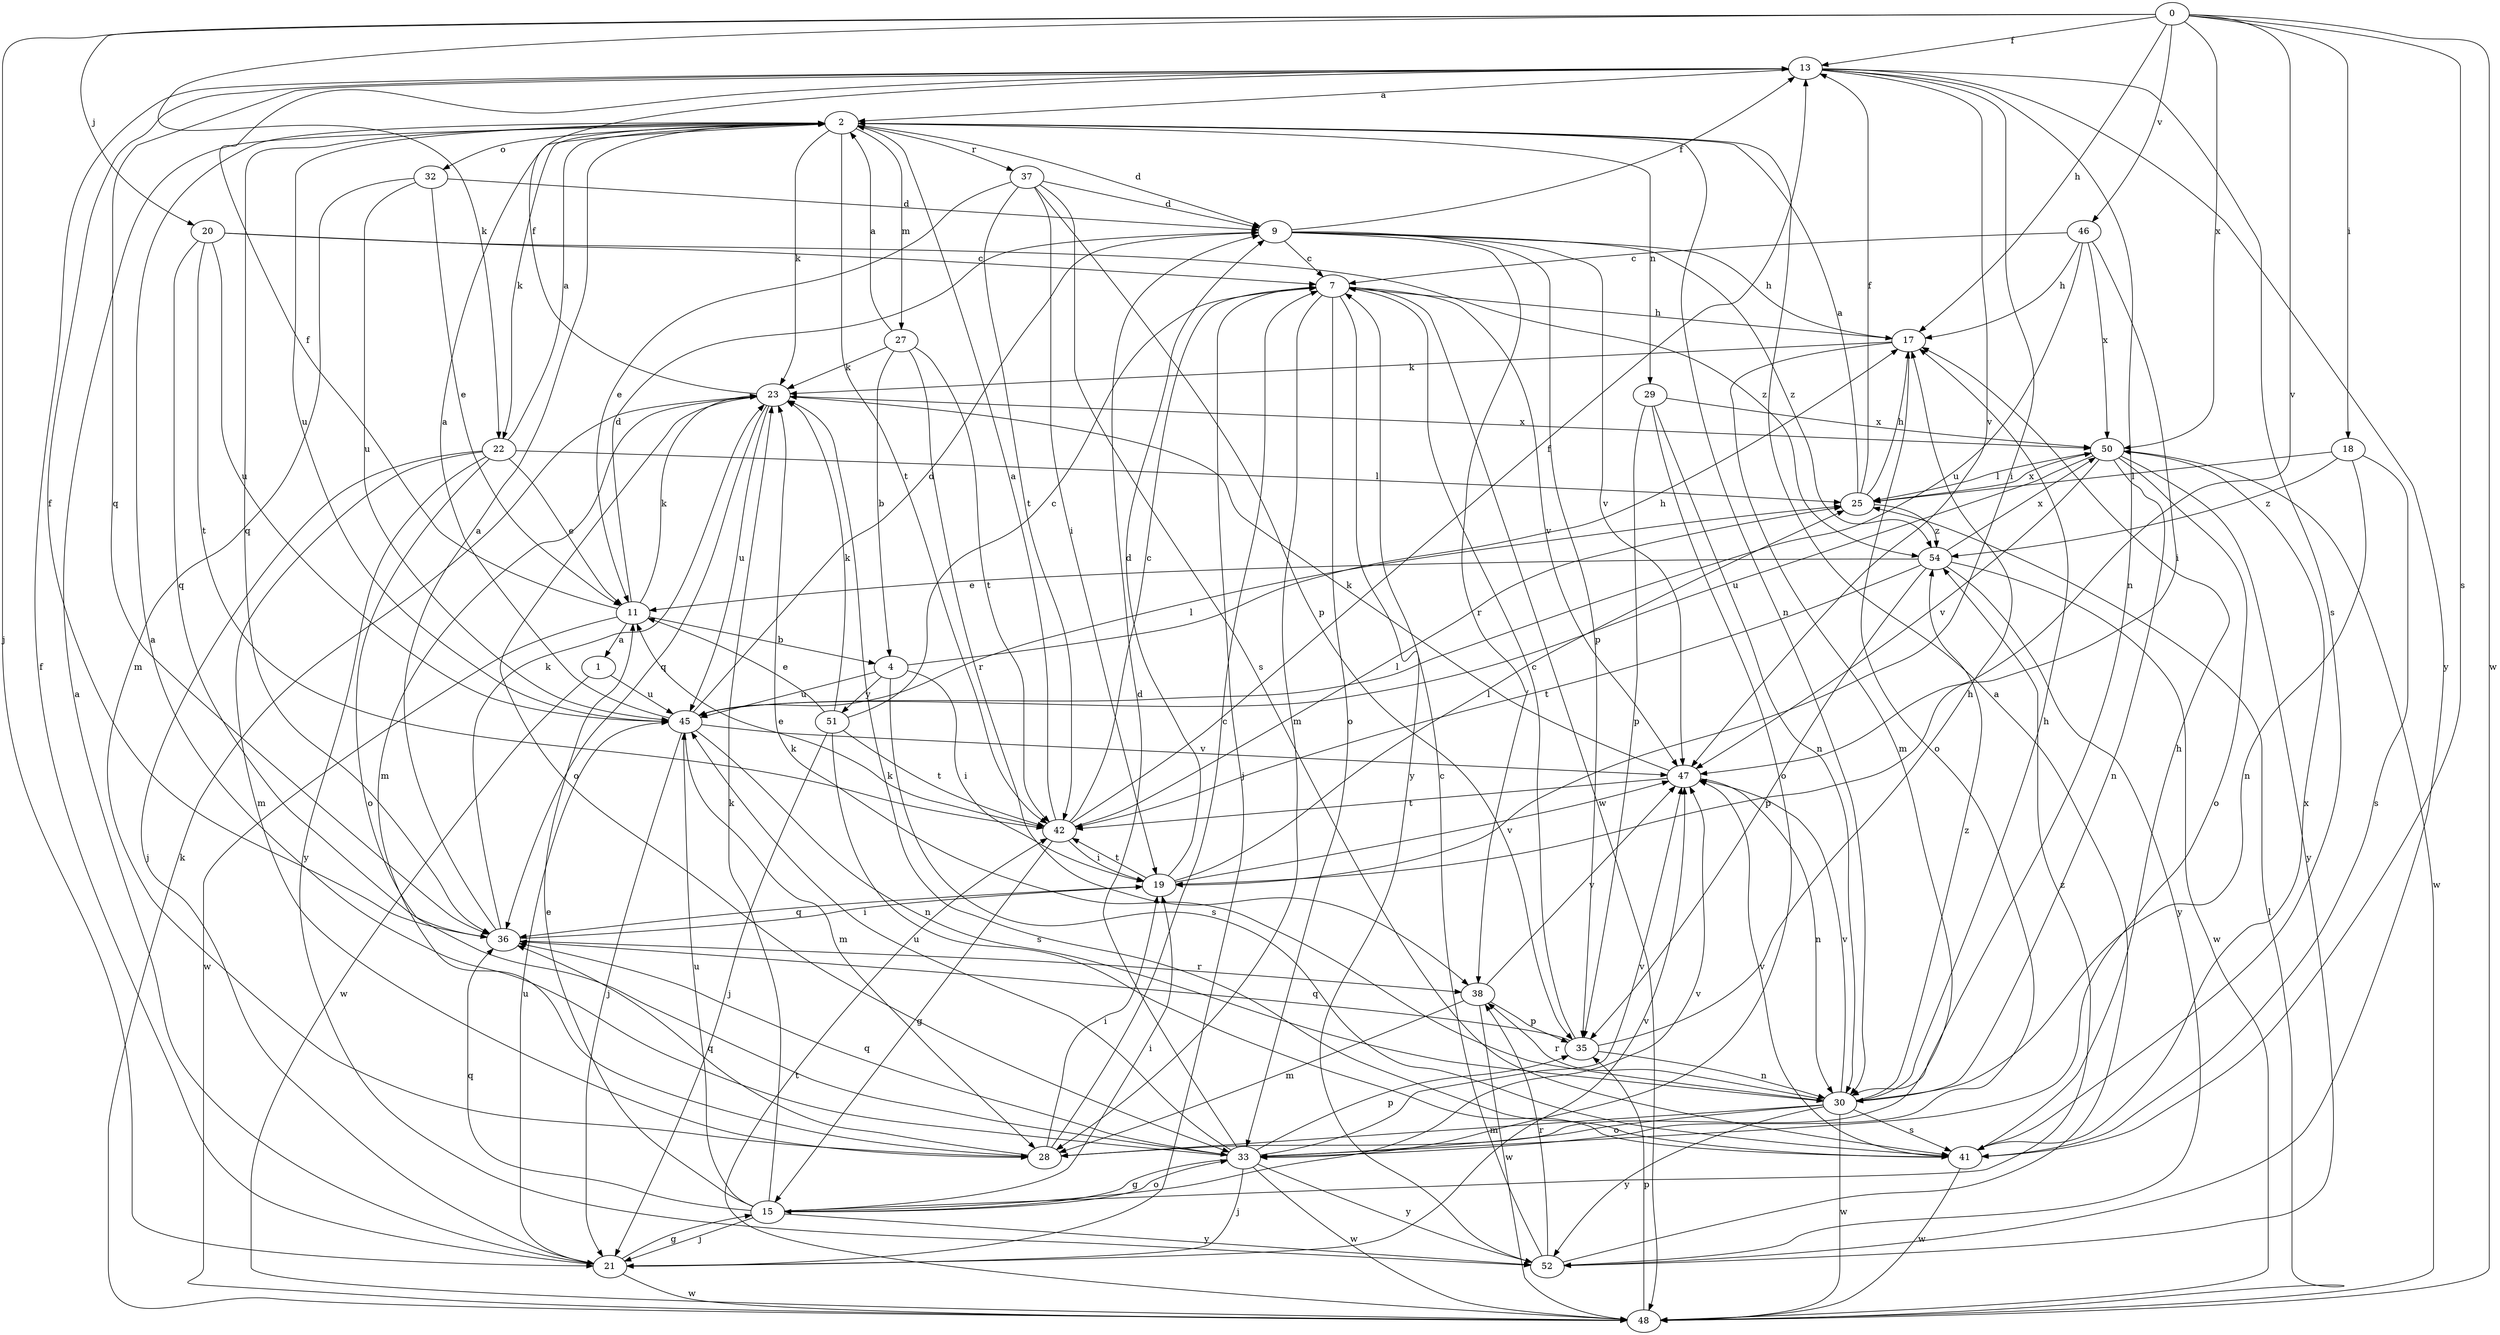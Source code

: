 strict digraph  {
0;
1;
2;
4;
7;
9;
11;
13;
15;
17;
18;
19;
20;
21;
22;
23;
25;
27;
28;
29;
30;
32;
33;
35;
36;
37;
38;
41;
42;
45;
46;
47;
48;
50;
51;
52;
54;
0 -> 13  [label=f];
0 -> 17  [label=h];
0 -> 18  [label=i];
0 -> 20  [label=j];
0 -> 21  [label=j];
0 -> 22  [label=k];
0 -> 41  [label=s];
0 -> 46  [label=v];
0 -> 47  [label=v];
0 -> 48  [label=w];
0 -> 50  [label=x];
1 -> 45  [label=u];
1 -> 48  [label=w];
2 -> 9  [label=d];
2 -> 22  [label=k];
2 -> 23  [label=k];
2 -> 27  [label=m];
2 -> 29  [label=n];
2 -> 30  [label=n];
2 -> 32  [label=o];
2 -> 36  [label=q];
2 -> 37  [label=r];
2 -> 42  [label=t];
2 -> 45  [label=u];
4 -> 17  [label=h];
4 -> 19  [label=i];
4 -> 41  [label=s];
4 -> 45  [label=u];
4 -> 51  [label=y];
7 -> 17  [label=h];
7 -> 21  [label=j];
7 -> 28  [label=m];
7 -> 33  [label=o];
7 -> 47  [label=v];
7 -> 48  [label=w];
7 -> 52  [label=y];
9 -> 7  [label=c];
9 -> 13  [label=f];
9 -> 17  [label=h];
9 -> 35  [label=p];
9 -> 38  [label=r];
9 -> 47  [label=v];
9 -> 54  [label=z];
11 -> 1  [label=a];
11 -> 4  [label=b];
11 -> 9  [label=d];
11 -> 13  [label=f];
11 -> 23  [label=k];
11 -> 48  [label=w];
13 -> 2  [label=a];
13 -> 19  [label=i];
13 -> 30  [label=n];
13 -> 36  [label=q];
13 -> 41  [label=s];
13 -> 47  [label=v];
13 -> 52  [label=y];
15 -> 11  [label=e];
15 -> 19  [label=i];
15 -> 21  [label=j];
15 -> 23  [label=k];
15 -> 33  [label=o];
15 -> 36  [label=q];
15 -> 45  [label=u];
15 -> 47  [label=v];
15 -> 52  [label=y];
15 -> 54  [label=z];
17 -> 23  [label=k];
17 -> 28  [label=m];
17 -> 33  [label=o];
18 -> 25  [label=l];
18 -> 30  [label=n];
18 -> 41  [label=s];
18 -> 54  [label=z];
19 -> 9  [label=d];
19 -> 25  [label=l];
19 -> 36  [label=q];
19 -> 42  [label=t];
19 -> 47  [label=v];
20 -> 7  [label=c];
20 -> 36  [label=q];
20 -> 42  [label=t];
20 -> 45  [label=u];
20 -> 54  [label=z];
21 -> 2  [label=a];
21 -> 13  [label=f];
21 -> 15  [label=g];
21 -> 45  [label=u];
21 -> 47  [label=v];
21 -> 48  [label=w];
22 -> 2  [label=a];
22 -> 11  [label=e];
22 -> 21  [label=j];
22 -> 25  [label=l];
22 -> 28  [label=m];
22 -> 33  [label=o];
22 -> 52  [label=y];
23 -> 13  [label=f];
23 -> 28  [label=m];
23 -> 33  [label=o];
23 -> 36  [label=q];
23 -> 45  [label=u];
23 -> 50  [label=x];
25 -> 2  [label=a];
25 -> 13  [label=f];
25 -> 17  [label=h];
25 -> 50  [label=x];
25 -> 54  [label=z];
27 -> 2  [label=a];
27 -> 4  [label=b];
27 -> 23  [label=k];
27 -> 38  [label=r];
27 -> 42  [label=t];
28 -> 7  [label=c];
28 -> 19  [label=i];
28 -> 36  [label=q];
29 -> 30  [label=n];
29 -> 33  [label=o];
29 -> 35  [label=p];
29 -> 50  [label=x];
30 -> 17  [label=h];
30 -> 23  [label=k];
30 -> 28  [label=m];
30 -> 33  [label=o];
30 -> 38  [label=r];
30 -> 41  [label=s];
30 -> 47  [label=v];
30 -> 48  [label=w];
30 -> 52  [label=y];
30 -> 54  [label=z];
32 -> 9  [label=d];
32 -> 11  [label=e];
32 -> 28  [label=m];
32 -> 45  [label=u];
33 -> 2  [label=a];
33 -> 9  [label=d];
33 -> 15  [label=g];
33 -> 21  [label=j];
33 -> 35  [label=p];
33 -> 36  [label=q];
33 -> 45  [label=u];
33 -> 47  [label=v];
33 -> 48  [label=w];
33 -> 52  [label=y];
35 -> 7  [label=c];
35 -> 17  [label=h];
35 -> 30  [label=n];
35 -> 36  [label=q];
36 -> 2  [label=a];
36 -> 13  [label=f];
36 -> 19  [label=i];
36 -> 23  [label=k];
36 -> 38  [label=r];
37 -> 9  [label=d];
37 -> 11  [label=e];
37 -> 19  [label=i];
37 -> 35  [label=p];
37 -> 41  [label=s];
37 -> 42  [label=t];
38 -> 28  [label=m];
38 -> 35  [label=p];
38 -> 47  [label=v];
38 -> 48  [label=w];
41 -> 17  [label=h];
41 -> 23  [label=k];
41 -> 47  [label=v];
41 -> 48  [label=w];
41 -> 50  [label=x];
42 -> 2  [label=a];
42 -> 7  [label=c];
42 -> 11  [label=e];
42 -> 13  [label=f];
42 -> 15  [label=g];
42 -> 19  [label=i];
42 -> 25  [label=l];
45 -> 2  [label=a];
45 -> 9  [label=d];
45 -> 21  [label=j];
45 -> 25  [label=l];
45 -> 28  [label=m];
45 -> 30  [label=n];
45 -> 47  [label=v];
46 -> 7  [label=c];
46 -> 17  [label=h];
46 -> 19  [label=i];
46 -> 45  [label=u];
46 -> 50  [label=x];
47 -> 23  [label=k];
47 -> 30  [label=n];
47 -> 42  [label=t];
48 -> 23  [label=k];
48 -> 25  [label=l];
48 -> 35  [label=p];
48 -> 42  [label=t];
50 -> 25  [label=l];
50 -> 30  [label=n];
50 -> 33  [label=o];
50 -> 45  [label=u];
50 -> 47  [label=v];
50 -> 48  [label=w];
50 -> 52  [label=y];
51 -> 7  [label=c];
51 -> 11  [label=e];
51 -> 21  [label=j];
51 -> 23  [label=k];
51 -> 41  [label=s];
51 -> 42  [label=t];
52 -> 2  [label=a];
52 -> 7  [label=c];
52 -> 38  [label=r];
54 -> 11  [label=e];
54 -> 35  [label=p];
54 -> 42  [label=t];
54 -> 48  [label=w];
54 -> 50  [label=x];
54 -> 52  [label=y];
}
